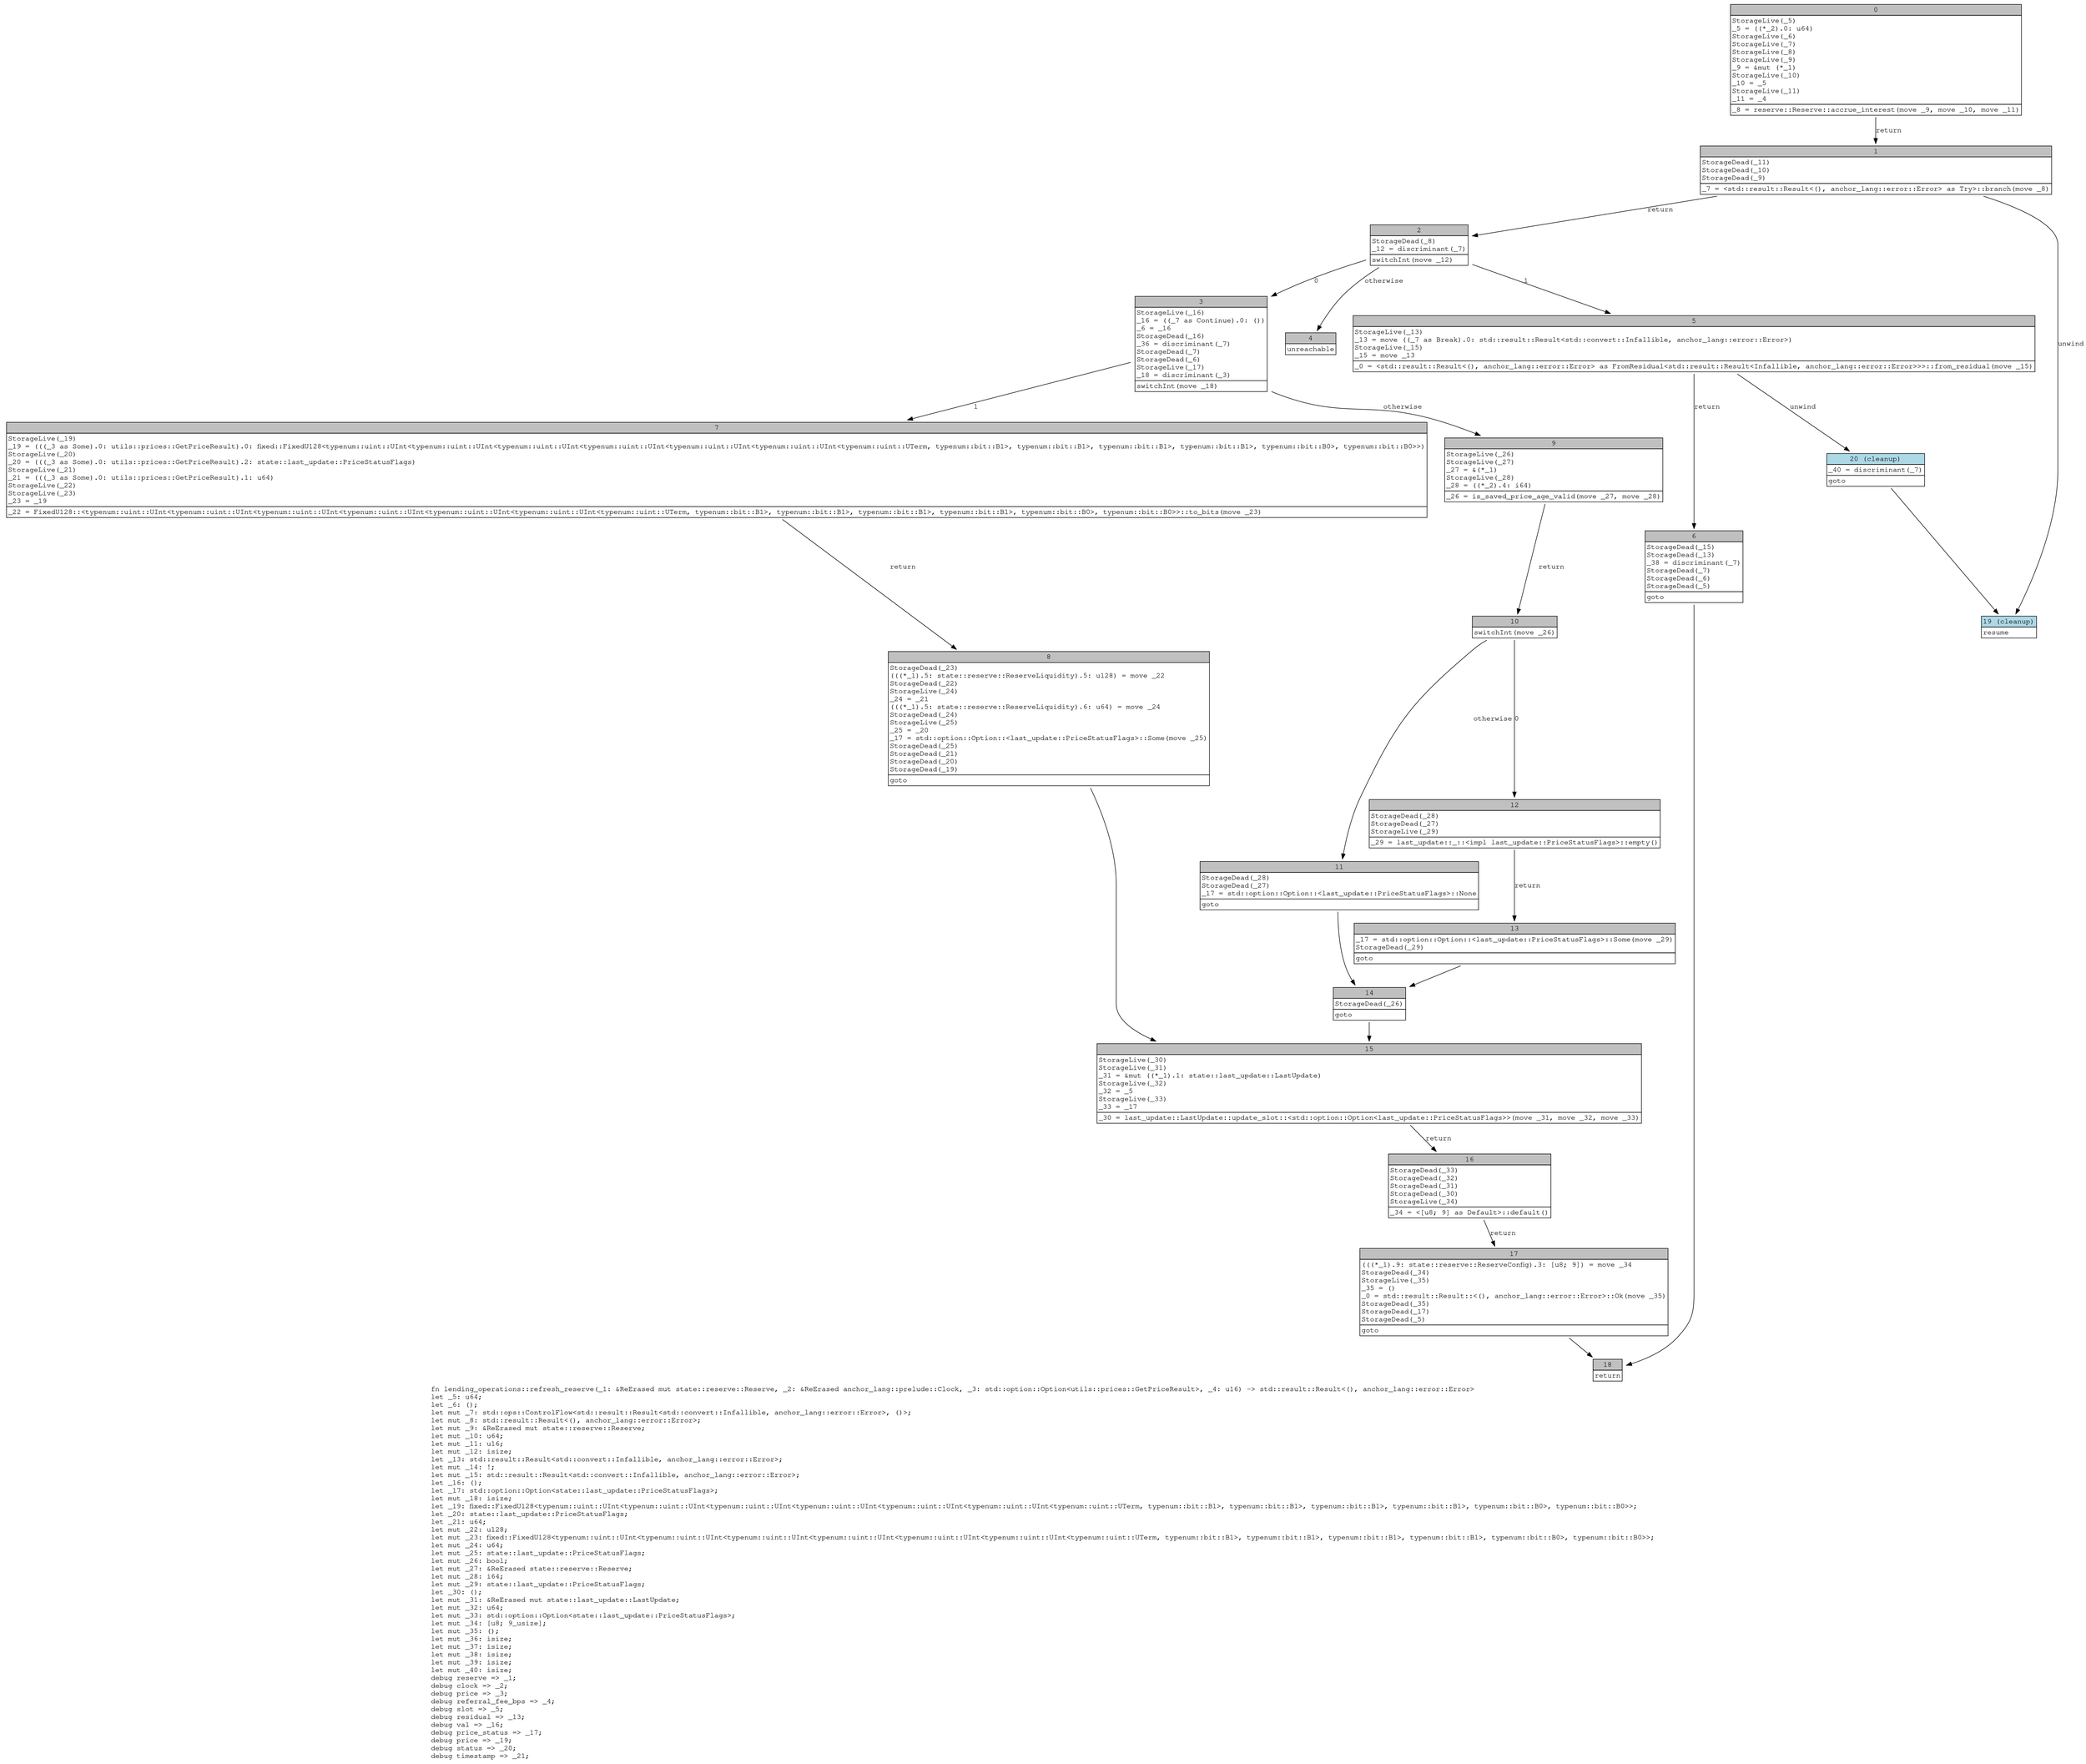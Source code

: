 digraph Mir_0_1278 {
    graph [fontname="Courier, monospace"];
    node [fontname="Courier, monospace"];
    edge [fontname="Courier, monospace"];
    label=<fn lending_operations::refresh_reserve(_1: &amp;ReErased mut state::reserve::Reserve, _2: &amp;ReErased anchor_lang::prelude::Clock, _3: std::option::Option&lt;utils::prices::GetPriceResult&gt;, _4: u16) -&gt; std::result::Result&lt;(), anchor_lang::error::Error&gt;<br align="left"/>let _5: u64;<br align="left"/>let _6: ();<br align="left"/>let mut _7: std::ops::ControlFlow&lt;std::result::Result&lt;std::convert::Infallible, anchor_lang::error::Error&gt;, ()&gt;;<br align="left"/>let mut _8: std::result::Result&lt;(), anchor_lang::error::Error&gt;;<br align="left"/>let mut _9: &amp;ReErased mut state::reserve::Reserve;<br align="left"/>let mut _10: u64;<br align="left"/>let mut _11: u16;<br align="left"/>let mut _12: isize;<br align="left"/>let _13: std::result::Result&lt;std::convert::Infallible, anchor_lang::error::Error&gt;;<br align="left"/>let mut _14: !;<br align="left"/>let mut _15: std::result::Result&lt;std::convert::Infallible, anchor_lang::error::Error&gt;;<br align="left"/>let _16: ();<br align="left"/>let _17: std::option::Option&lt;state::last_update::PriceStatusFlags&gt;;<br align="left"/>let mut _18: isize;<br align="left"/>let _19: fixed::FixedU128&lt;typenum::uint::UInt&lt;typenum::uint::UInt&lt;typenum::uint::UInt&lt;typenum::uint::UInt&lt;typenum::uint::UInt&lt;typenum::uint::UInt&lt;typenum::uint::UTerm, typenum::bit::B1&gt;, typenum::bit::B1&gt;, typenum::bit::B1&gt;, typenum::bit::B1&gt;, typenum::bit::B0&gt;, typenum::bit::B0&gt;&gt;;<br align="left"/>let _20: state::last_update::PriceStatusFlags;<br align="left"/>let _21: u64;<br align="left"/>let mut _22: u128;<br align="left"/>let mut _23: fixed::FixedU128&lt;typenum::uint::UInt&lt;typenum::uint::UInt&lt;typenum::uint::UInt&lt;typenum::uint::UInt&lt;typenum::uint::UInt&lt;typenum::uint::UInt&lt;typenum::uint::UTerm, typenum::bit::B1&gt;, typenum::bit::B1&gt;, typenum::bit::B1&gt;, typenum::bit::B1&gt;, typenum::bit::B0&gt;, typenum::bit::B0&gt;&gt;;<br align="left"/>let mut _24: u64;<br align="left"/>let mut _25: state::last_update::PriceStatusFlags;<br align="left"/>let mut _26: bool;<br align="left"/>let mut _27: &amp;ReErased state::reserve::Reserve;<br align="left"/>let mut _28: i64;<br align="left"/>let mut _29: state::last_update::PriceStatusFlags;<br align="left"/>let _30: ();<br align="left"/>let mut _31: &amp;ReErased mut state::last_update::LastUpdate;<br align="left"/>let mut _32: u64;<br align="left"/>let mut _33: std::option::Option&lt;state::last_update::PriceStatusFlags&gt;;<br align="left"/>let mut _34: [u8; 9_usize];<br align="left"/>let mut _35: ();<br align="left"/>let mut _36: isize;<br align="left"/>let mut _37: isize;<br align="left"/>let mut _38: isize;<br align="left"/>let mut _39: isize;<br align="left"/>let mut _40: isize;<br align="left"/>debug reserve =&gt; _1;<br align="left"/>debug clock =&gt; _2;<br align="left"/>debug price =&gt; _3;<br align="left"/>debug referral_fee_bps =&gt; _4;<br align="left"/>debug slot =&gt; _5;<br align="left"/>debug residual =&gt; _13;<br align="left"/>debug val =&gt; _16;<br align="left"/>debug price_status =&gt; _17;<br align="left"/>debug price =&gt; _19;<br align="left"/>debug status =&gt; _20;<br align="left"/>debug timestamp =&gt; _21;<br align="left"/>>;
    bb0__0_1278 [shape="none", label=<<table border="0" cellborder="1" cellspacing="0"><tr><td bgcolor="gray" align="center" colspan="1">0</td></tr><tr><td align="left" balign="left">StorageLive(_5)<br/>_5 = ((*_2).0: u64)<br/>StorageLive(_6)<br/>StorageLive(_7)<br/>StorageLive(_8)<br/>StorageLive(_9)<br/>_9 = &amp;mut (*_1)<br/>StorageLive(_10)<br/>_10 = _5<br/>StorageLive(_11)<br/>_11 = _4<br/></td></tr><tr><td align="left">_8 = reserve::Reserve::accrue_interest(move _9, move _10, move _11)</td></tr></table>>];
    bb1__0_1278 [shape="none", label=<<table border="0" cellborder="1" cellspacing="0"><tr><td bgcolor="gray" align="center" colspan="1">1</td></tr><tr><td align="left" balign="left">StorageDead(_11)<br/>StorageDead(_10)<br/>StorageDead(_9)<br/></td></tr><tr><td align="left">_7 = &lt;std::result::Result&lt;(), anchor_lang::error::Error&gt; as Try&gt;::branch(move _8)</td></tr></table>>];
    bb2__0_1278 [shape="none", label=<<table border="0" cellborder="1" cellspacing="0"><tr><td bgcolor="gray" align="center" colspan="1">2</td></tr><tr><td align="left" balign="left">StorageDead(_8)<br/>_12 = discriminant(_7)<br/></td></tr><tr><td align="left">switchInt(move _12)</td></tr></table>>];
    bb3__0_1278 [shape="none", label=<<table border="0" cellborder="1" cellspacing="0"><tr><td bgcolor="gray" align="center" colspan="1">3</td></tr><tr><td align="left" balign="left">StorageLive(_16)<br/>_16 = ((_7 as Continue).0: ())<br/>_6 = _16<br/>StorageDead(_16)<br/>_36 = discriminant(_7)<br/>StorageDead(_7)<br/>StorageDead(_6)<br/>StorageLive(_17)<br/>_18 = discriminant(_3)<br/></td></tr><tr><td align="left">switchInt(move _18)</td></tr></table>>];
    bb4__0_1278 [shape="none", label=<<table border="0" cellborder="1" cellspacing="0"><tr><td bgcolor="gray" align="center" colspan="1">4</td></tr><tr><td align="left">unreachable</td></tr></table>>];
    bb5__0_1278 [shape="none", label=<<table border="0" cellborder="1" cellspacing="0"><tr><td bgcolor="gray" align="center" colspan="1">5</td></tr><tr><td align="left" balign="left">StorageLive(_13)<br/>_13 = move ((_7 as Break).0: std::result::Result&lt;std::convert::Infallible, anchor_lang::error::Error&gt;)<br/>StorageLive(_15)<br/>_15 = move _13<br/></td></tr><tr><td align="left">_0 = &lt;std::result::Result&lt;(), anchor_lang::error::Error&gt; as FromResidual&lt;std::result::Result&lt;Infallible, anchor_lang::error::Error&gt;&gt;&gt;::from_residual(move _15)</td></tr></table>>];
    bb6__0_1278 [shape="none", label=<<table border="0" cellborder="1" cellspacing="0"><tr><td bgcolor="gray" align="center" colspan="1">6</td></tr><tr><td align="left" balign="left">StorageDead(_15)<br/>StorageDead(_13)<br/>_38 = discriminant(_7)<br/>StorageDead(_7)<br/>StorageDead(_6)<br/>StorageDead(_5)<br/></td></tr><tr><td align="left">goto</td></tr></table>>];
    bb7__0_1278 [shape="none", label=<<table border="0" cellborder="1" cellspacing="0"><tr><td bgcolor="gray" align="center" colspan="1">7</td></tr><tr><td align="left" balign="left">StorageLive(_19)<br/>_19 = (((_3 as Some).0: utils::prices::GetPriceResult).0: fixed::FixedU128&lt;typenum::uint::UInt&lt;typenum::uint::UInt&lt;typenum::uint::UInt&lt;typenum::uint::UInt&lt;typenum::uint::UInt&lt;typenum::uint::UInt&lt;typenum::uint::UTerm, typenum::bit::B1&gt;, typenum::bit::B1&gt;, typenum::bit::B1&gt;, typenum::bit::B1&gt;, typenum::bit::B0&gt;, typenum::bit::B0&gt;&gt;)<br/>StorageLive(_20)<br/>_20 = (((_3 as Some).0: utils::prices::GetPriceResult).2: state::last_update::PriceStatusFlags)<br/>StorageLive(_21)<br/>_21 = (((_3 as Some).0: utils::prices::GetPriceResult).1: u64)<br/>StorageLive(_22)<br/>StorageLive(_23)<br/>_23 = _19<br/></td></tr><tr><td align="left">_22 = FixedU128::&lt;typenum::uint::UInt&lt;typenum::uint::UInt&lt;typenum::uint::UInt&lt;typenum::uint::UInt&lt;typenum::uint::UInt&lt;typenum::uint::UInt&lt;typenum::uint::UTerm, typenum::bit::B1&gt;, typenum::bit::B1&gt;, typenum::bit::B1&gt;, typenum::bit::B1&gt;, typenum::bit::B0&gt;, typenum::bit::B0&gt;&gt;::to_bits(move _23)</td></tr></table>>];
    bb8__0_1278 [shape="none", label=<<table border="0" cellborder="1" cellspacing="0"><tr><td bgcolor="gray" align="center" colspan="1">8</td></tr><tr><td align="left" balign="left">StorageDead(_23)<br/>(((*_1).5: state::reserve::ReserveLiquidity).5: u128) = move _22<br/>StorageDead(_22)<br/>StorageLive(_24)<br/>_24 = _21<br/>(((*_1).5: state::reserve::ReserveLiquidity).6: u64) = move _24<br/>StorageDead(_24)<br/>StorageLive(_25)<br/>_25 = _20<br/>_17 = std::option::Option::&lt;last_update::PriceStatusFlags&gt;::Some(move _25)<br/>StorageDead(_25)<br/>StorageDead(_21)<br/>StorageDead(_20)<br/>StorageDead(_19)<br/></td></tr><tr><td align="left">goto</td></tr></table>>];
    bb9__0_1278 [shape="none", label=<<table border="0" cellborder="1" cellspacing="0"><tr><td bgcolor="gray" align="center" colspan="1">9</td></tr><tr><td align="left" balign="left">StorageLive(_26)<br/>StorageLive(_27)<br/>_27 = &amp;(*_1)<br/>StorageLive(_28)<br/>_28 = ((*_2).4: i64)<br/></td></tr><tr><td align="left">_26 = is_saved_price_age_valid(move _27, move _28)</td></tr></table>>];
    bb10__0_1278 [shape="none", label=<<table border="0" cellborder="1" cellspacing="0"><tr><td bgcolor="gray" align="center" colspan="1">10</td></tr><tr><td align="left">switchInt(move _26)</td></tr></table>>];
    bb11__0_1278 [shape="none", label=<<table border="0" cellborder="1" cellspacing="0"><tr><td bgcolor="gray" align="center" colspan="1">11</td></tr><tr><td align="left" balign="left">StorageDead(_28)<br/>StorageDead(_27)<br/>_17 = std::option::Option::&lt;last_update::PriceStatusFlags&gt;::None<br/></td></tr><tr><td align="left">goto</td></tr></table>>];
    bb12__0_1278 [shape="none", label=<<table border="0" cellborder="1" cellspacing="0"><tr><td bgcolor="gray" align="center" colspan="1">12</td></tr><tr><td align="left" balign="left">StorageDead(_28)<br/>StorageDead(_27)<br/>StorageLive(_29)<br/></td></tr><tr><td align="left">_29 = last_update::_::&lt;impl last_update::PriceStatusFlags&gt;::empty()</td></tr></table>>];
    bb13__0_1278 [shape="none", label=<<table border="0" cellborder="1" cellspacing="0"><tr><td bgcolor="gray" align="center" colspan="1">13</td></tr><tr><td align="left" balign="left">_17 = std::option::Option::&lt;last_update::PriceStatusFlags&gt;::Some(move _29)<br/>StorageDead(_29)<br/></td></tr><tr><td align="left">goto</td></tr></table>>];
    bb14__0_1278 [shape="none", label=<<table border="0" cellborder="1" cellspacing="0"><tr><td bgcolor="gray" align="center" colspan="1">14</td></tr><tr><td align="left" balign="left">StorageDead(_26)<br/></td></tr><tr><td align="left">goto</td></tr></table>>];
    bb15__0_1278 [shape="none", label=<<table border="0" cellborder="1" cellspacing="0"><tr><td bgcolor="gray" align="center" colspan="1">15</td></tr><tr><td align="left" balign="left">StorageLive(_30)<br/>StorageLive(_31)<br/>_31 = &amp;mut ((*_1).1: state::last_update::LastUpdate)<br/>StorageLive(_32)<br/>_32 = _5<br/>StorageLive(_33)<br/>_33 = _17<br/></td></tr><tr><td align="left">_30 = last_update::LastUpdate::update_slot::&lt;std::option::Option&lt;last_update::PriceStatusFlags&gt;&gt;(move _31, move _32, move _33)</td></tr></table>>];
    bb16__0_1278 [shape="none", label=<<table border="0" cellborder="1" cellspacing="0"><tr><td bgcolor="gray" align="center" colspan="1">16</td></tr><tr><td align="left" balign="left">StorageDead(_33)<br/>StorageDead(_32)<br/>StorageDead(_31)<br/>StorageDead(_30)<br/>StorageLive(_34)<br/></td></tr><tr><td align="left">_34 = &lt;[u8; 9] as Default&gt;::default()</td></tr></table>>];
    bb17__0_1278 [shape="none", label=<<table border="0" cellborder="1" cellspacing="0"><tr><td bgcolor="gray" align="center" colspan="1">17</td></tr><tr><td align="left" balign="left">(((*_1).9: state::reserve::ReserveConfig).3: [u8; 9]) = move _34<br/>StorageDead(_34)<br/>StorageLive(_35)<br/>_35 = ()<br/>_0 = std::result::Result::&lt;(), anchor_lang::error::Error&gt;::Ok(move _35)<br/>StorageDead(_35)<br/>StorageDead(_17)<br/>StorageDead(_5)<br/></td></tr><tr><td align="left">goto</td></tr></table>>];
    bb18__0_1278 [shape="none", label=<<table border="0" cellborder="1" cellspacing="0"><tr><td bgcolor="gray" align="center" colspan="1">18</td></tr><tr><td align="left">return</td></tr></table>>];
    bb19__0_1278 [shape="none", label=<<table border="0" cellborder="1" cellspacing="0"><tr><td bgcolor="lightblue" align="center" colspan="1">19 (cleanup)</td></tr><tr><td align="left">resume</td></tr></table>>];
    bb20__0_1278 [shape="none", label=<<table border="0" cellborder="1" cellspacing="0"><tr><td bgcolor="lightblue" align="center" colspan="1">20 (cleanup)</td></tr><tr><td align="left" balign="left">_40 = discriminant(_7)<br/></td></tr><tr><td align="left">goto</td></tr></table>>];
    bb0__0_1278 -> bb1__0_1278 [label="return"];
    bb1__0_1278 -> bb2__0_1278 [label="return"];
    bb1__0_1278 -> bb19__0_1278 [label="unwind"];
    bb2__0_1278 -> bb3__0_1278 [label="0"];
    bb2__0_1278 -> bb5__0_1278 [label="1"];
    bb2__0_1278 -> bb4__0_1278 [label="otherwise"];
    bb3__0_1278 -> bb7__0_1278 [label="1"];
    bb3__0_1278 -> bb9__0_1278 [label="otherwise"];
    bb5__0_1278 -> bb6__0_1278 [label="return"];
    bb5__0_1278 -> bb20__0_1278 [label="unwind"];
    bb6__0_1278 -> bb18__0_1278 [label=""];
    bb7__0_1278 -> bb8__0_1278 [label="return"];
    bb8__0_1278 -> bb15__0_1278 [label=""];
    bb9__0_1278 -> bb10__0_1278 [label="return"];
    bb10__0_1278 -> bb12__0_1278 [label="0"];
    bb10__0_1278 -> bb11__0_1278 [label="otherwise"];
    bb11__0_1278 -> bb14__0_1278 [label=""];
    bb12__0_1278 -> bb13__0_1278 [label="return"];
    bb13__0_1278 -> bb14__0_1278 [label=""];
    bb14__0_1278 -> bb15__0_1278 [label=""];
    bb15__0_1278 -> bb16__0_1278 [label="return"];
    bb16__0_1278 -> bb17__0_1278 [label="return"];
    bb17__0_1278 -> bb18__0_1278 [label=""];
    bb20__0_1278 -> bb19__0_1278 [label=""];
}
